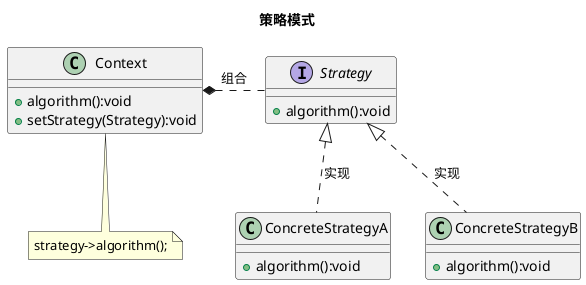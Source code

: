@startuml
title:策略模式

/'环境类(Context)：一个 ConcreteStrategy 对象来配置。维护一个对 Strategy 对象的引用。可定义一个接口来让 Strategy 访问它的数据。'/
class Context{
+algorithm():void
+setStrategy(Strategy):void
}
note bottom:strategy->algorithm();

/'抽象策略类(Strategy)：定义所有支持的算法的公共接口。 Context 使用这个接口来调用某 ConcreteStrategy 定义的算法。'/
interface Strategy{
+algorithm():void
}

/'具体策略类(ConcreteStrategy)：以 Strategy 接口实现某具体算法。'/
class ConcreteStrategyA{
+algorithm():void
}

class ConcreteStrategyB{
+algorithm():void
}

Strategy<|..ConcreteStrategyA:实现
Strategy<|..ConcreteStrategyB:实现

Context*.ri.Strategy:组合
@enduml